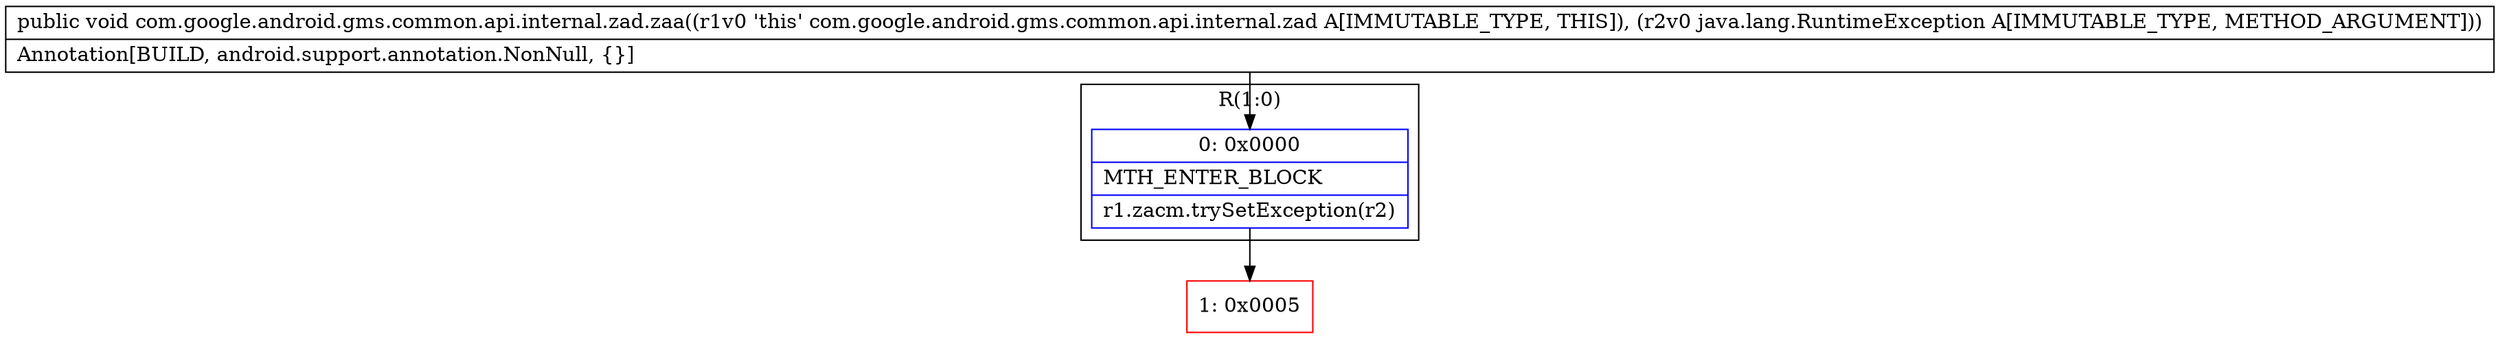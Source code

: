 digraph "CFG forcom.google.android.gms.common.api.internal.zad.zaa(Ljava\/lang\/RuntimeException;)V" {
subgraph cluster_Region_612177396 {
label = "R(1:0)";
node [shape=record,color=blue];
Node_0 [shape=record,label="{0\:\ 0x0000|MTH_ENTER_BLOCK\l|r1.zacm.trySetException(r2)\l}"];
}
Node_1 [shape=record,color=red,label="{1\:\ 0x0005}"];
MethodNode[shape=record,label="{public void com.google.android.gms.common.api.internal.zad.zaa((r1v0 'this' com.google.android.gms.common.api.internal.zad A[IMMUTABLE_TYPE, THIS]), (r2v0 java.lang.RuntimeException A[IMMUTABLE_TYPE, METHOD_ARGUMENT]))  | Annotation[BUILD, android.support.annotation.NonNull, \{\}]\l}"];
MethodNode -> Node_0;
Node_0 -> Node_1;
}

